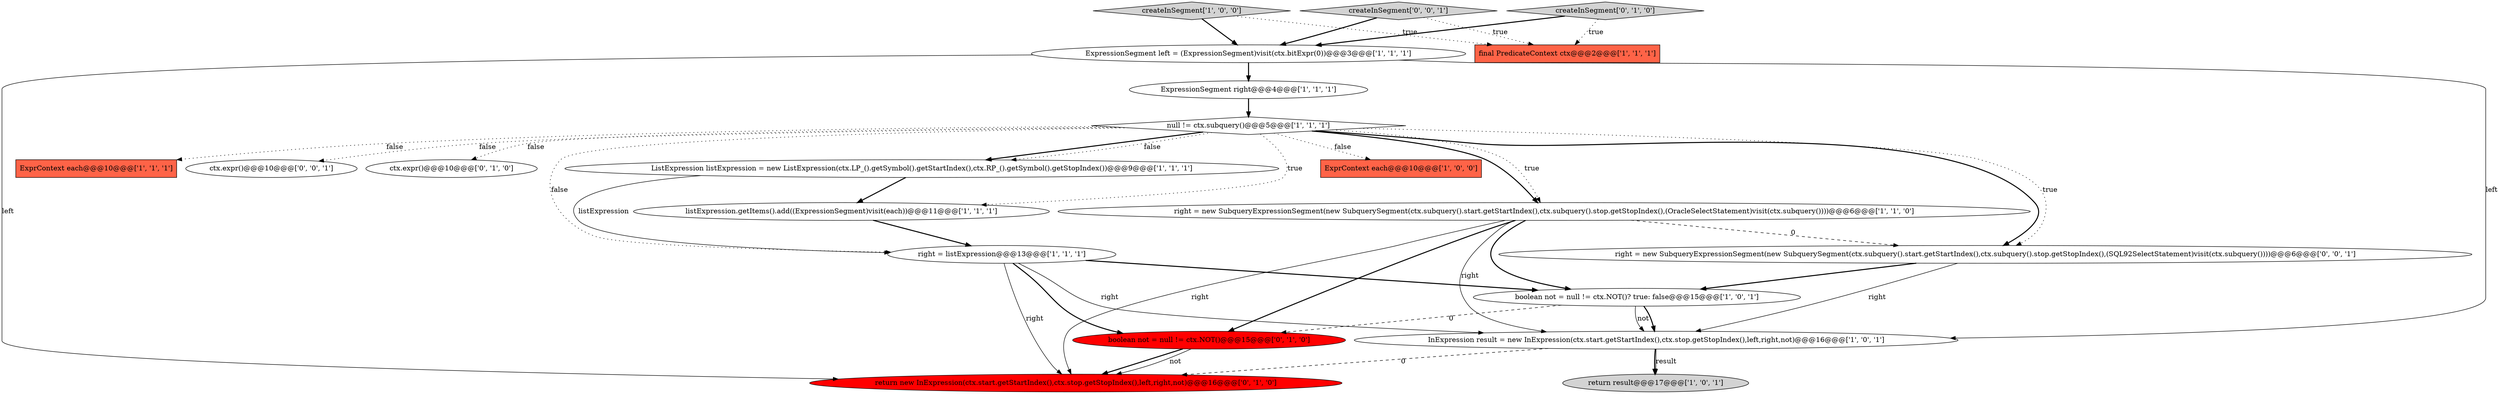 digraph {
19 [style = filled, label = "right = new SubqueryExpressionSegment(new SubquerySegment(ctx.subquery().start.getStartIndex(),ctx.subquery().stop.getStopIndex(),(SQL92SelectStatement)visit(ctx.subquery())))@@@6@@@['0', '0', '1']", fillcolor = white, shape = ellipse image = "AAA0AAABBB3BBB"];
5 [style = filled, label = "ListExpression listExpression = new ListExpression(ctx.LP_().getSymbol().getStartIndex(),ctx.RP_().getSymbol().getStopIndex())@@@9@@@['1', '1', '1']", fillcolor = white, shape = ellipse image = "AAA0AAABBB1BBB"];
12 [style = filled, label = "return result@@@17@@@['1', '0', '1']", fillcolor = lightgray, shape = ellipse image = "AAA0AAABBB1BBB"];
14 [style = filled, label = "return new InExpression(ctx.start.getStartIndex(),ctx.stop.getStopIndex(),left,right,not)@@@16@@@['0', '1', '0']", fillcolor = red, shape = ellipse image = "AAA1AAABBB2BBB"];
1 [style = filled, label = "createInSegment['1', '0', '0']", fillcolor = lightgray, shape = diamond image = "AAA0AAABBB1BBB"];
17 [style = filled, label = "createInSegment['0', '1', '0']", fillcolor = lightgray, shape = diamond image = "AAA0AAABBB2BBB"];
9 [style = filled, label = "ExpressionSegment right@@@4@@@['1', '1', '1']", fillcolor = white, shape = ellipse image = "AAA0AAABBB1BBB"];
6 [style = filled, label = "right = new SubqueryExpressionSegment(new SubquerySegment(ctx.subquery().start.getStartIndex(),ctx.subquery().stop.getStopIndex(),(OracleSelectStatement)visit(ctx.subquery())))@@@6@@@['1', '1', '0']", fillcolor = white, shape = ellipse image = "AAA0AAABBB1BBB"];
2 [style = filled, label = "final PredicateContext ctx@@@2@@@['1', '1', '1']", fillcolor = tomato, shape = box image = "AAA0AAABBB1BBB"];
13 [style = filled, label = "right = listExpression@@@13@@@['1', '1', '1']", fillcolor = white, shape = ellipse image = "AAA0AAABBB1BBB"];
10 [style = filled, label = "ExprContext each@@@10@@@['1', '1', '1']", fillcolor = tomato, shape = box image = "AAA0AAABBB1BBB"];
16 [style = filled, label = "boolean not = null != ctx.NOT()@@@15@@@['0', '1', '0']", fillcolor = red, shape = ellipse image = "AAA1AAABBB2BBB"];
18 [style = filled, label = "ctx.expr()@@@10@@@['0', '0', '1']", fillcolor = white, shape = ellipse image = "AAA0AAABBB3BBB"];
15 [style = filled, label = "ctx.expr()@@@10@@@['0', '1', '0']", fillcolor = white, shape = ellipse image = "AAA0AAABBB2BBB"];
4 [style = filled, label = "listExpression.getItems().add((ExpressionSegment)visit(each))@@@11@@@['1', '1', '1']", fillcolor = white, shape = ellipse image = "AAA0AAABBB1BBB"];
7 [style = filled, label = "InExpression result = new InExpression(ctx.start.getStartIndex(),ctx.stop.getStopIndex(),left,right,not)@@@16@@@['1', '0', '1']", fillcolor = white, shape = ellipse image = "AAA0AAABBB1BBB"];
8 [style = filled, label = "ExpressionSegment left = (ExpressionSegment)visit(ctx.bitExpr(0))@@@3@@@['1', '1', '1']", fillcolor = white, shape = ellipse image = "AAA0AAABBB1BBB"];
11 [style = filled, label = "null != ctx.subquery()@@@5@@@['1', '1', '1']", fillcolor = white, shape = diamond image = "AAA0AAABBB1BBB"];
0 [style = filled, label = "boolean not = null != ctx.NOT()? true: false@@@15@@@['1', '0', '1']", fillcolor = white, shape = ellipse image = "AAA0AAABBB1BBB"];
20 [style = filled, label = "createInSegment['0', '0', '1']", fillcolor = lightgray, shape = diamond image = "AAA0AAABBB3BBB"];
3 [style = filled, label = "ExprContext each@@@10@@@['1', '0', '0']", fillcolor = tomato, shape = box image = "AAA0AAABBB1BBB"];
17->8 [style = bold, label=""];
1->8 [style = bold, label=""];
9->11 [style = bold, label=""];
11->18 [style = dotted, label="false"];
7->12 [style = bold, label=""];
7->14 [style = dashed, label="0"];
5->13 [style = solid, label="listExpression"];
11->15 [style = dotted, label="false"];
11->6 [style = bold, label=""];
4->13 [style = bold, label=""];
0->16 [style = dashed, label="0"];
6->0 [style = bold, label=""];
19->7 [style = solid, label="right"];
11->4 [style = dotted, label="true"];
11->19 [style = bold, label=""];
13->7 [style = solid, label="right"];
8->14 [style = solid, label="left"];
13->16 [style = bold, label=""];
0->7 [style = solid, label="not"];
19->0 [style = bold, label=""];
0->7 [style = bold, label=""];
6->14 [style = solid, label="right"];
11->5 [style = bold, label=""];
20->8 [style = bold, label=""];
6->16 [style = bold, label=""];
11->6 [style = dotted, label="true"];
8->7 [style = solid, label="left"];
5->4 [style = bold, label=""];
6->19 [style = dashed, label="0"];
13->14 [style = solid, label="right"];
8->9 [style = bold, label=""];
6->7 [style = solid, label="right"];
11->3 [style = dotted, label="false"];
16->14 [style = bold, label=""];
20->2 [style = dotted, label="true"];
11->5 [style = dotted, label="false"];
11->13 [style = dotted, label="false"];
17->2 [style = dotted, label="true"];
11->19 [style = dotted, label="true"];
1->2 [style = dotted, label="true"];
7->12 [style = solid, label="result"];
11->10 [style = dotted, label="false"];
16->14 [style = solid, label="not"];
13->0 [style = bold, label=""];
}
